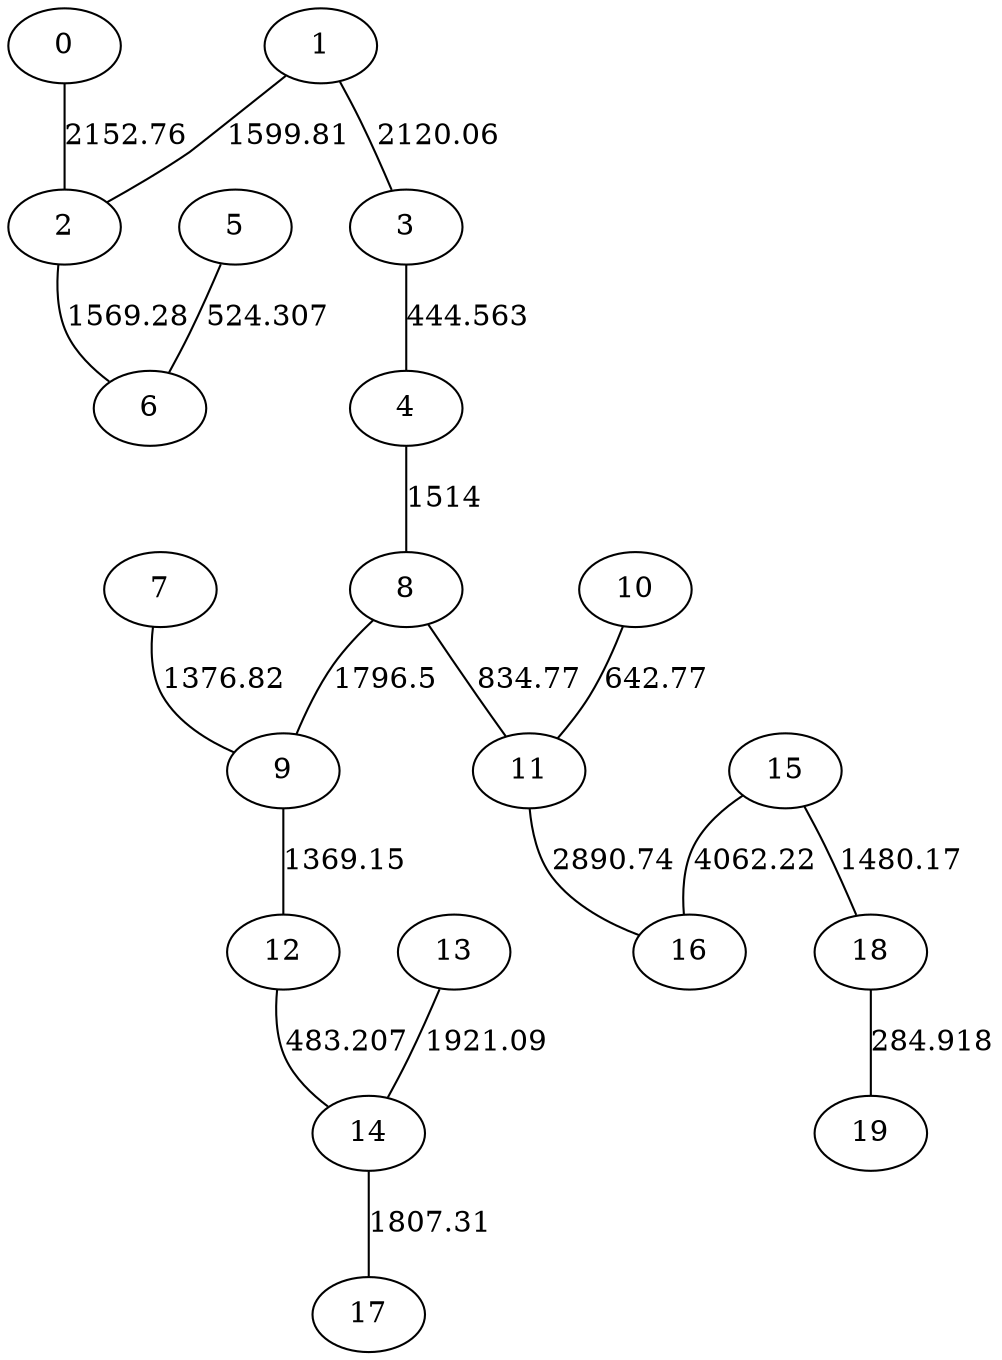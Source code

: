 graph g {
0 [pos="2.16333,0.663333!"];
1 [pos="2.95667,11.6567!"];
2 [pos="5.54333,6.99333!"];
3 [pos="6.28,17.8933!"];
4 [pos="7.61333,18.54!"];
5 [pos="10.13,9.60333!"];
6 [pos="10.6867,7.94667!"];
7 [pos="11.0267,28.3033!"];
8 [pos="12.66,18.54!"];
9 [pos="13.54,24.4633!"];
10 [pos="14.4033,15.4967!"];
11 [pos="15.23,17.4733!"];
12 [pos="18.1033,24.53!"];
13 [pos="18.2033,31.7967!"];
14 [pos="19.3867,25.5033!"];
15 [pos="24.7067,3.32667!"];
16 [pos="24.8467,16.8667!"];
17 [pos="25.32,26.5467!"];
18 [pos="29.5967,2.67!"];
19 [pos="30.0067,3.52667!"];
0 -- 2 [label="2152.76"];
1 -- 2 [label="1599.81"];
1 -- 3 [label="2120.06"];
2 -- 6 [label="1569.28"];
3 -- 4 [label="444.563"];
4 -- 8 [label="1514"];
5 -- 6 [label="524.307"];
7 -- 9 [label="1376.82"];
8 -- 9 [label="1796.5"];
8 -- 11 [label="834.77"];
9 -- 12 [label="1369.15"];
10 -- 11 [label="642.77"];
11 -- 16 [label="2890.74"];
12 -- 14 [label="483.207"];
13 -- 14 [label="1921.09"];
14 -- 17 [label="1807.31"];
15 -- 16 [label="4062.22"];
15 -- 18 [label="1480.17"];
18 -- 19 [label="284.918"];
}
